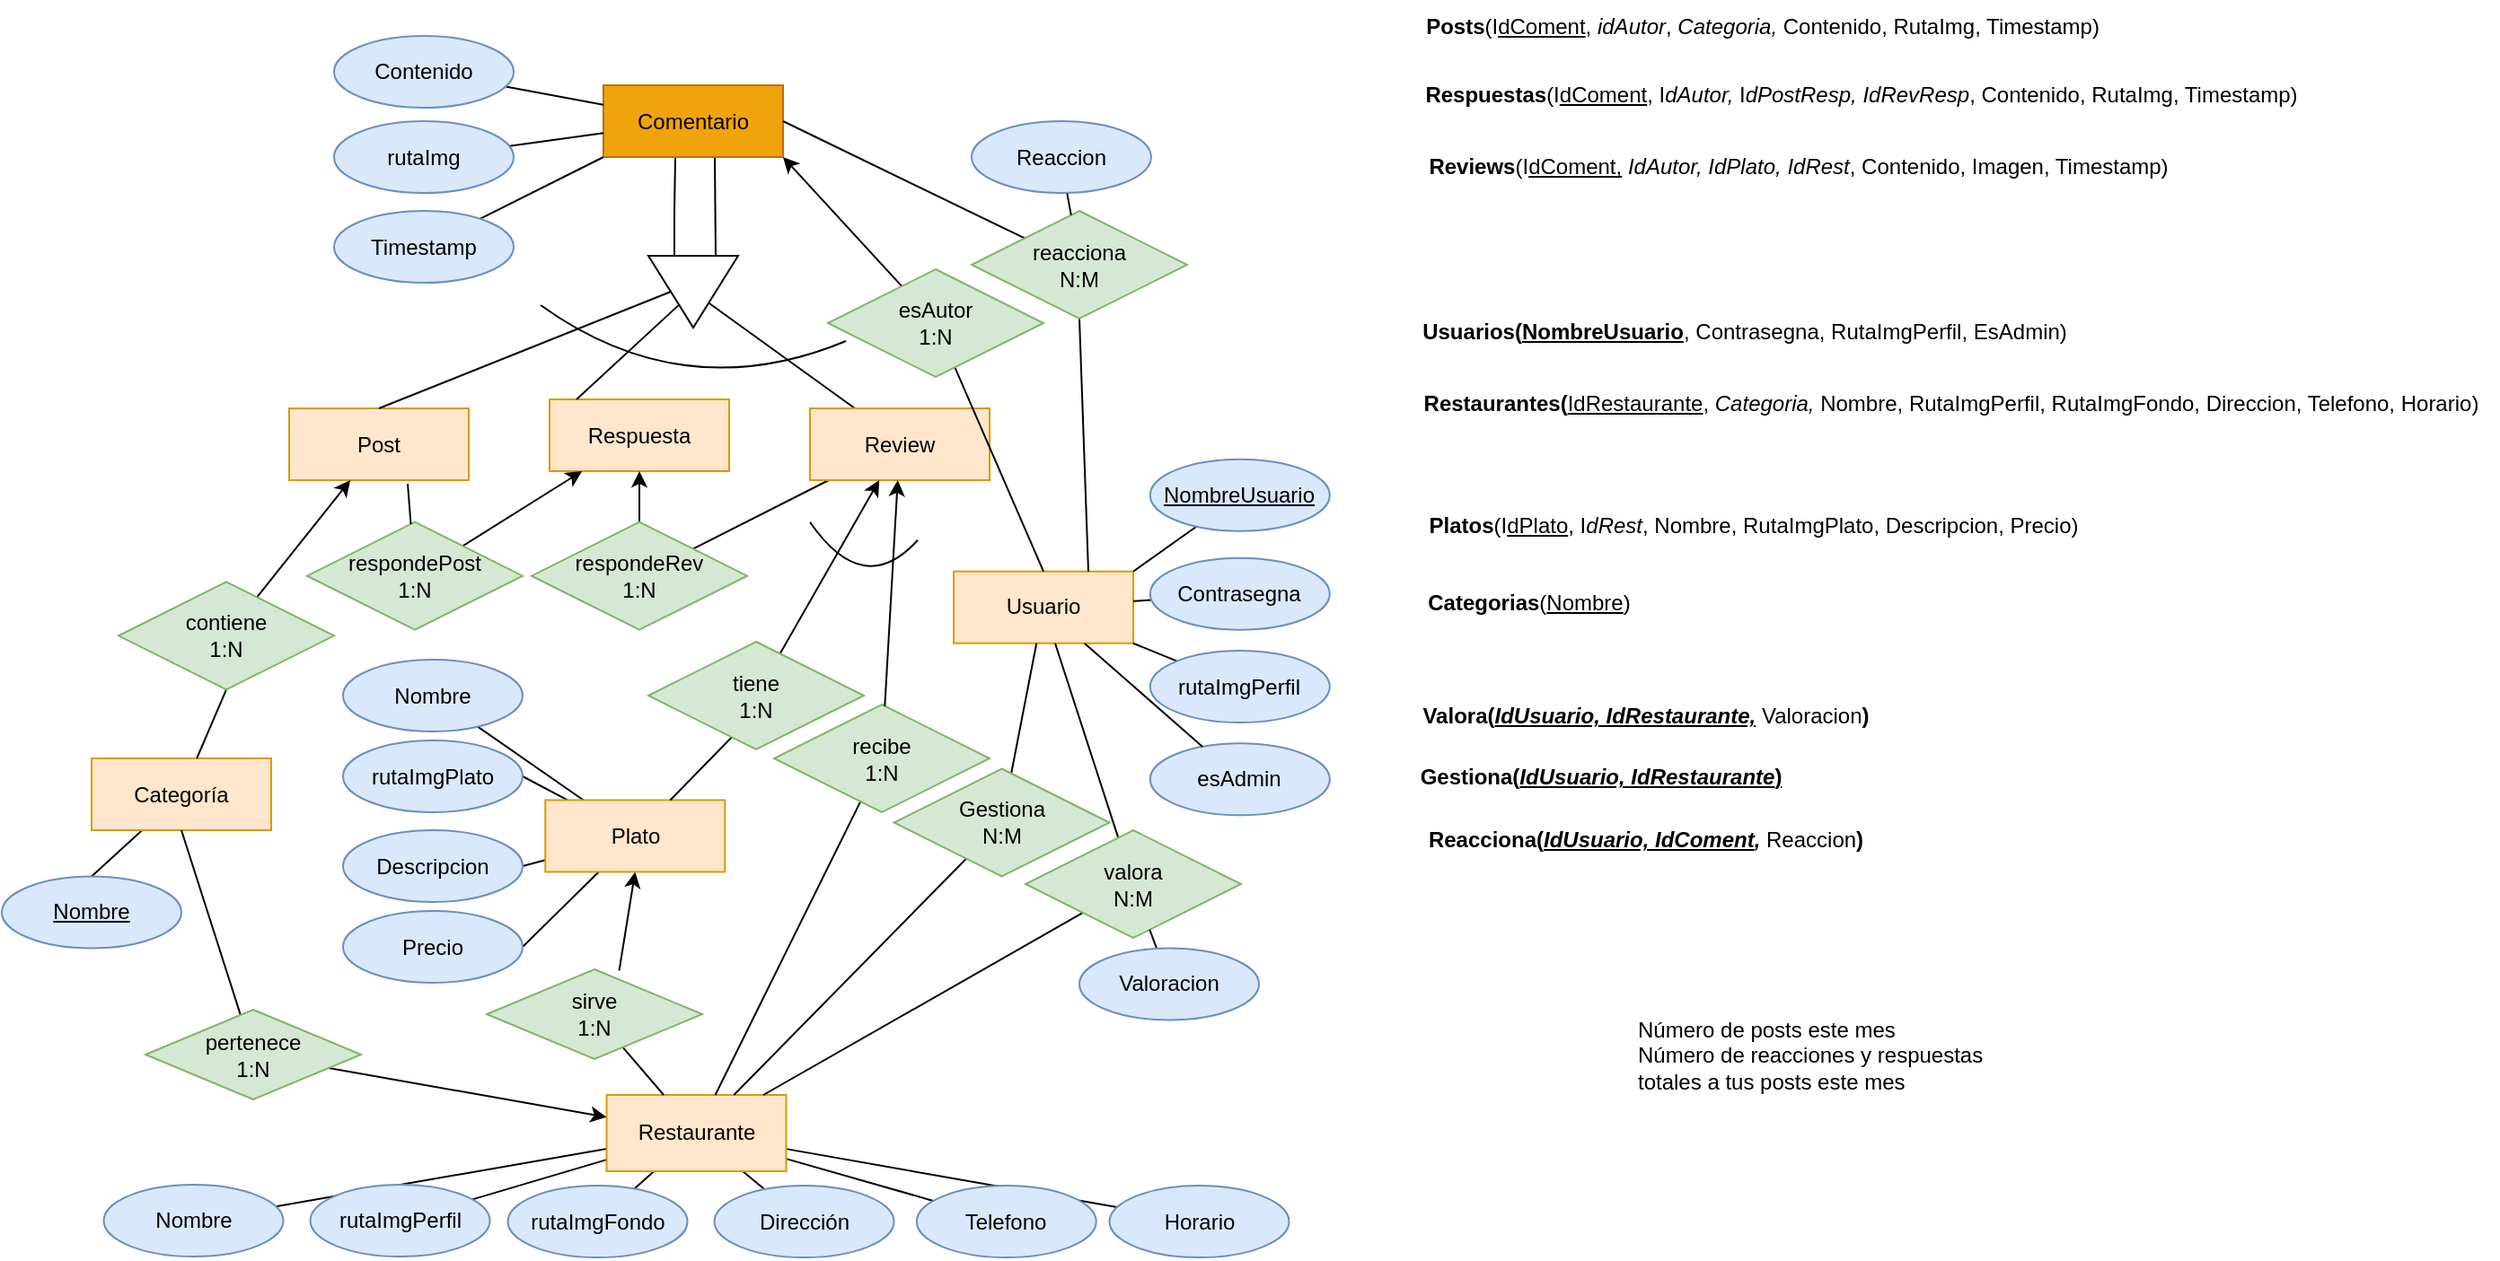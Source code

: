 <mxfile version="22.0.4" type="google">
  <diagram name="Page-1" id="TeT8NyMiKprAcT0QRjKR">
    <mxGraphModel grid="1" page="1" gridSize="10" guides="1" tooltips="1" connect="1" arrows="1" fold="1" pageScale="1" pageWidth="850" pageHeight="1100" math="0" shadow="0">
      <root>
        <mxCell id="0" />
        <mxCell id="1" parent="0" />
        <mxCell id="7Ev4RjaZSNkbenMaiyGi-1" value="Comentario" style="whiteSpace=wrap;html=1;align=center;fillColor=#f0a30a;strokeColor=#BD7000;fontColor=#000000;" vertex="1" parent="1">
          <mxGeometry x="1255" y="2287.5" width="100" height="40" as="geometry" />
        </mxCell>
        <mxCell id="7Ev4RjaZSNkbenMaiyGi-2" style="rounded=0;orthogonalLoop=1;jettySize=auto;html=1;entryX=0.25;entryY=0;entryDx=0;entryDy=0;endSize=7;endArrow=none;endFill=0;" edge="1" parent="1" source="7Ev4RjaZSNkbenMaiyGi-3" target="7Ev4RjaZSNkbenMaiyGi-5">
          <mxGeometry relative="1" as="geometry" />
        </mxCell>
        <mxCell id="7Ev4RjaZSNkbenMaiyGi-3" value="" style="triangle;whiteSpace=wrap;html=1;rotation=90;" vertex="1" parent="1">
          <mxGeometry x="1285" y="2377.5" width="40" height="50" as="geometry" />
        </mxCell>
        <mxCell id="7Ev4RjaZSNkbenMaiyGi-4" value="" style="endArrow=none;html=1;rounded=0;exitX=0;exitY=0.75;exitDx=0;exitDy=0;" edge="1" parent="1">
          <mxGeometry relative="1" as="geometry">
            <mxPoint x="1294.5" y="2382.5" as="sourcePoint" />
            <mxPoint x="1295" y="2328" as="targetPoint" />
            <Array as="points">
              <mxPoint x="1294.5" y="2357.5" />
            </Array>
          </mxGeometry>
        </mxCell>
        <mxCell id="cVGkchomo_D6caawZUir-8" style="rounded=0;orthogonalLoop=1;jettySize=auto;html=1;endArrow=none;endFill=0;" edge="1" parent="1" source="7Ev4RjaZSNkbenMaiyGi-5" target="cVGkchomo_D6caawZUir-7">
          <mxGeometry relative="1" as="geometry" />
        </mxCell>
        <mxCell id="7Ev4RjaZSNkbenMaiyGi-5" value="Review" style="whiteSpace=wrap;html=1;align=center;fillColor=#ffe6cc;strokeColor=#d79b00;" vertex="1" parent="1">
          <mxGeometry x="1370" y="2467.5" width="100" height="40" as="geometry" />
        </mxCell>
        <mxCell id="7Ev4RjaZSNkbenMaiyGi-6" value="Post" style="whiteSpace=wrap;html=1;align=center;fillColor=#ffe6cc;strokeColor=#d79b00;" vertex="1" parent="1">
          <mxGeometry x="1080" y="2467.5" width="100" height="40" as="geometry" />
        </mxCell>
        <mxCell id="7Ev4RjaZSNkbenMaiyGi-7" value="" style="endArrow=none;html=1;rounded=0;exitX=0.5;exitY=1;exitDx=0;exitDy=0;entryX=0.5;entryY=0;entryDx=0;entryDy=0;" edge="1" parent="1" source="7Ev4RjaZSNkbenMaiyGi-3" target="7Ev4RjaZSNkbenMaiyGi-6">
          <mxGeometry relative="1" as="geometry">
            <mxPoint x="1334" y="2417.5" as="sourcePoint" />
            <mxPoint x="1330" y="2437.5" as="targetPoint" />
          </mxGeometry>
        </mxCell>
        <mxCell id="7Ev4RjaZSNkbenMaiyGi-8" value="Respuesta" style="whiteSpace=wrap;html=1;align=center;fillColor=#ffe6cc;strokeColor=#d79b00;" vertex="1" parent="1">
          <mxGeometry x="1225" y="2462.5" width="100" height="40" as="geometry" />
        </mxCell>
        <mxCell id="7Ev4RjaZSNkbenMaiyGi-10" value="Usuario" style="whiteSpace=wrap;html=1;align=center;fillColor=#ffe6cc;strokeColor=#d79b00;" vertex="1" parent="1">
          <mxGeometry x="1450" y="2558.36" width="100" height="40" as="geometry" />
        </mxCell>
        <mxCell id="7Ev4RjaZSNkbenMaiyGi-12" style="edgeStyle=none;rounded=0;orthogonalLoop=1;jettySize=auto;html=1;entryX=0.5;entryY=1;entryDx=0;entryDy=0;endArrow=none;endFill=0;exitX=0.75;exitY=0;exitDx=0;exitDy=0;" edge="1" parent="1" source="7Ev4RjaZSNkbenMaiyGi-10" target="7Ev4RjaZSNkbenMaiyGi-70">
          <mxGeometry relative="1" as="geometry">
            <mxPoint x="1551.143" y="2932.5" as="sourcePoint" />
          </mxGeometry>
        </mxCell>
        <mxCell id="tLWP8Bzjzsr6gPpMKWR7-6" style="edgeStyle=none;rounded=0;orthogonalLoop=1;jettySize=auto;html=1;endArrow=none;endFill=0;" edge="1" parent="1" source="7Ev4RjaZSNkbenMaiyGi-19" target="tLWP8Bzjzsr6gPpMKWR7-3">
          <mxGeometry relative="1" as="geometry" />
        </mxCell>
        <mxCell id="tLWP8Bzjzsr6gPpMKWR7-7" style="edgeStyle=none;rounded=0;orthogonalLoop=1;jettySize=auto;html=1;endArrow=none;endFill=0;" edge="1" parent="1" source="7Ev4RjaZSNkbenMaiyGi-19" target="tLWP8Bzjzsr6gPpMKWR7-4">
          <mxGeometry relative="1" as="geometry" />
        </mxCell>
        <mxCell id="tLWP8Bzjzsr6gPpMKWR7-8" style="edgeStyle=none;rounded=0;orthogonalLoop=1;jettySize=auto;html=1;endArrow=none;endFill=0;" edge="1" parent="1" source="7Ev4RjaZSNkbenMaiyGi-19" target="7Ev4RjaZSNkbenMaiyGi-59">
          <mxGeometry relative="1" as="geometry" />
        </mxCell>
        <mxCell id="tLWP8Bzjzsr6gPpMKWR7-9" style="edgeStyle=none;rounded=0;orthogonalLoop=1;jettySize=auto;html=1;endArrow=none;endFill=0;" edge="1" parent="1" source="7Ev4RjaZSNkbenMaiyGi-19" target="7Ev4RjaZSNkbenMaiyGi-60">
          <mxGeometry relative="1" as="geometry" />
        </mxCell>
        <mxCell id="tLWP8Bzjzsr6gPpMKWR7-10" style="edgeStyle=none;rounded=0;orthogonalLoop=1;jettySize=auto;html=1;endArrow=none;endFill=0;" edge="1" parent="1" source="7Ev4RjaZSNkbenMaiyGi-19" target="7Ev4RjaZSNkbenMaiyGi-61">
          <mxGeometry relative="1" as="geometry" />
        </mxCell>
        <mxCell id="tLWP8Bzjzsr6gPpMKWR7-11" style="edgeStyle=none;rounded=0;orthogonalLoop=1;jettySize=auto;html=1;endArrow=none;endFill=0;" edge="1" parent="1" source="7Ev4RjaZSNkbenMaiyGi-19" target="7Ev4RjaZSNkbenMaiyGi-62">
          <mxGeometry relative="1" as="geometry" />
        </mxCell>
        <mxCell id="7Ev4RjaZSNkbenMaiyGi-19" value="Restaurante" style="whiteSpace=wrap;html=1;align=center;fillColor=#ffe6cc;strokeColor=#d79b00;" vertex="1" parent="1">
          <mxGeometry x="1256.77" y="2850" width="100" height="42.5" as="geometry" />
        </mxCell>
        <mxCell id="7Ev4RjaZSNkbenMaiyGi-23" style="rounded=1;orthogonalLoop=1;jettySize=auto;html=1;strokeColor=default;endArrow=none;endFill=0;" edge="1" parent="1" source="7Ev4RjaZSNkbenMaiyGi-25" target="7Ev4RjaZSNkbenMaiyGi-10">
          <mxGeometry relative="1" as="geometry">
            <mxPoint x="1725" y="2821.65" as="targetPoint" />
          </mxGeometry>
        </mxCell>
        <mxCell id="7Ev4RjaZSNkbenMaiyGi-24" style="edgeStyle=none;rounded=0;orthogonalLoop=1;jettySize=auto;html=1;endArrow=none;endFill=0;" edge="1" parent="1" source="7Ev4RjaZSNkbenMaiyGi-25" target="7Ev4RjaZSNkbenMaiyGi-19">
          <mxGeometry relative="1" as="geometry" />
        </mxCell>
        <mxCell id="7Ev4RjaZSNkbenMaiyGi-25" value="valora&lt;br&gt;N:M" style="shape=rhombus;perimeter=rhombusPerimeter;whiteSpace=wrap;html=1;align=center;fillColor=#d5e8d4;strokeColor=#82b366;" vertex="1" parent="1">
          <mxGeometry x="1490" y="2702.5" width="120" height="60" as="geometry" />
        </mxCell>
        <mxCell id="7Ev4RjaZSNkbenMaiyGi-28" style="rounded=0;orthogonalLoop=1;jettySize=auto;html=1;exitX=0.5;exitY=0;exitDx=0;exitDy=0;entryX=0.5;entryY=0;entryDx=0;entryDy=0;" edge="1" parent="1" source="7Ev4RjaZSNkbenMaiyGi-30" target="7Ev4RjaZSNkbenMaiyGi-30">
          <mxGeometry relative="1" as="geometry" />
        </mxCell>
        <mxCell id="7Ev4RjaZSNkbenMaiyGi-29" style="edgeStyle=none;rounded=0;orthogonalLoop=1;jettySize=auto;html=1;entryX=1;entryY=1;entryDx=0;entryDy=0;" edge="1" parent="1" source="7Ev4RjaZSNkbenMaiyGi-30" target="7Ev4RjaZSNkbenMaiyGi-1">
          <mxGeometry relative="1" as="geometry" />
        </mxCell>
        <mxCell id="7Ev4RjaZSNkbenMaiyGi-96" style="edgeStyle=none;rounded=0;orthogonalLoop=1;jettySize=auto;html=1;entryX=0.5;entryY=0;entryDx=0;entryDy=0;endArrow=none;endFill=0;" edge="1" parent="1" source="7Ev4RjaZSNkbenMaiyGi-30" target="7Ev4RjaZSNkbenMaiyGi-10">
          <mxGeometry relative="1" as="geometry" />
        </mxCell>
        <mxCell id="7Ev4RjaZSNkbenMaiyGi-30" value="esAutor&lt;br&gt;1:N" style="shape=rhombus;perimeter=rhombusPerimeter;whiteSpace=wrap;html=1;align=center;fillColor=#d5e8d4;strokeColor=#82b366;" vertex="1" parent="1">
          <mxGeometry x="1380" y="2390" width="120" height="60" as="geometry" />
        </mxCell>
        <mxCell id="7Ev4RjaZSNkbenMaiyGi-31" style="rounded=1;orthogonalLoop=1;jettySize=auto;html=1;entryX=0.5;entryY=0;entryDx=0;entryDy=0;strokeColor=default;endArrow=none;endFill=0;" edge="1" parent="1" source="7Ev4RjaZSNkbenMaiyGi-3">
          <mxGeometry relative="1" as="geometry">
            <mxPoint x="1240" y="2462.5" as="targetPoint" />
          </mxGeometry>
        </mxCell>
        <mxCell id="7Ev4RjaZSNkbenMaiyGi-36" style="edgeStyle=none;rounded=0;orthogonalLoop=1;jettySize=auto;html=1;entryX=0.5;entryY=0;entryDx=0;entryDy=0;endArrow=none;endFill=0;" edge="1" parent="1" source="7Ev4RjaZSNkbenMaiyGi-37" target="7Ev4RjaZSNkbenMaiyGi-52">
          <mxGeometry relative="1" as="geometry" />
        </mxCell>
        <mxCell id="7Ev4RjaZSNkbenMaiyGi-37" value="Categoría" style="whiteSpace=wrap;html=1;align=center;fillColor=#ffe6cc;strokeColor=#d79b00;" vertex="1" parent="1">
          <mxGeometry x="970" y="2662.5" width="100" height="40" as="geometry" />
        </mxCell>
        <mxCell id="7Ev4RjaZSNkbenMaiyGi-38" style="rounded=1;orthogonalLoop=1;jettySize=auto;html=1;entryX=0.5;entryY=1;entryDx=0;entryDy=0;strokeColor=default;endArrow=none;endFill=0;" edge="1" parent="1" source="7Ev4RjaZSNkbenMaiyGi-40" target="7Ev4RjaZSNkbenMaiyGi-37">
          <mxGeometry relative="1" as="geometry" />
        </mxCell>
        <mxCell id="7Ev4RjaZSNkbenMaiyGi-39" style="edgeStyle=none;rounded=0;orthogonalLoop=1;jettySize=auto;html=1;" edge="1" parent="1" source="7Ev4RjaZSNkbenMaiyGi-40" target="7Ev4RjaZSNkbenMaiyGi-19">
          <mxGeometry relative="1" as="geometry">
            <mxPoint x="993.222" y="2833.145" as="sourcePoint" />
          </mxGeometry>
        </mxCell>
        <mxCell id="7Ev4RjaZSNkbenMaiyGi-40" value="pertenece&lt;br style=&quot;border-color: var(--border-color);&quot;&gt;1:N" style="shape=rhombus;perimeter=rhombusPerimeter;whiteSpace=wrap;html=1;align=center;fillColor=#d5e8d4;strokeColor=#82b366;" vertex="1" parent="1">
          <mxGeometry x="1000" y="2802.5" width="120" height="50" as="geometry" />
        </mxCell>
        <mxCell id="7Ev4RjaZSNkbenMaiyGi-41" style="rounded=1;orthogonalLoop=1;jettySize=auto;html=1;strokeColor=default;endArrow=none;endFill=0;" edge="1" parent="1" source="7Ev4RjaZSNkbenMaiyGi-42" target="7Ev4RjaZSNkbenMaiyGi-19">
          <mxGeometry relative="1" as="geometry" />
        </mxCell>
        <mxCell id="7Ev4RjaZSNkbenMaiyGi-42" value="recibe&lt;br&gt;1:N" style="shape=rhombus;perimeter=rhombusPerimeter;whiteSpace=wrap;html=1;align=center;fillColor=#d5e8d4;strokeColor=#82b366;" vertex="1" parent="1">
          <mxGeometry x="1350" y="2632.5" width="120" height="60" as="geometry" />
        </mxCell>
        <mxCell id="7Ev4RjaZSNkbenMaiyGi-43" style="rounded=1;orthogonalLoop=1;jettySize=auto;html=1;strokeColor=default;endArrow=none;endFill=0;" edge="1" parent="1" source="7Ev4RjaZSNkbenMaiyGi-45" target="7Ev4RjaZSNkbenMaiyGi-19">
          <mxGeometry relative="1" as="geometry">
            <mxPoint x="1470" y="2820" as="sourcePoint" />
          </mxGeometry>
        </mxCell>
        <mxCell id="7Ev4RjaZSNkbenMaiyGi-44" style="edgeStyle=none;rounded=0;orthogonalLoop=1;jettySize=auto;html=1;entryX=0.5;entryY=1;entryDx=0;entryDy=0;" edge="1" parent="1" target="7Ev4RjaZSNkbenMaiyGi-50">
          <mxGeometry relative="1" as="geometry">
            <mxPoint x="1263.774" y="2780.712" as="sourcePoint" />
          </mxGeometry>
        </mxCell>
        <mxCell id="7Ev4RjaZSNkbenMaiyGi-45" value="sirve&lt;br&gt;1:N" style="shape=rhombus;perimeter=rhombusPerimeter;whiteSpace=wrap;html=1;align=center;fillColor=#d5e8d4;strokeColor=#82b366;" vertex="1" parent="1">
          <mxGeometry x="1190" y="2780" width="120" height="50" as="geometry" />
        </mxCell>
        <mxCell id="7Ev4RjaZSNkbenMaiyGi-46" style="edgeStyle=none;rounded=0;orthogonalLoop=1;jettySize=auto;html=1;entryX=1;entryY=0.5;entryDx=0;entryDy=0;endArrow=none;endFill=0;" edge="1" parent="1" source="7Ev4RjaZSNkbenMaiyGi-50" target="7Ev4RjaZSNkbenMaiyGi-65">
          <mxGeometry relative="1" as="geometry" />
        </mxCell>
        <mxCell id="7Ev4RjaZSNkbenMaiyGi-47" style="edgeStyle=none;rounded=0;orthogonalLoop=1;jettySize=auto;html=1;endArrow=none;endFill=0;" edge="1" parent="1" source="7Ev4RjaZSNkbenMaiyGi-50" target="7Ev4RjaZSNkbenMaiyGi-66">
          <mxGeometry relative="1" as="geometry">
            <mxPoint x="1210.0" y="2627.5" as="targetPoint" />
          </mxGeometry>
        </mxCell>
        <mxCell id="7Ev4RjaZSNkbenMaiyGi-48" style="edgeStyle=none;rounded=0;orthogonalLoop=1;jettySize=auto;html=1;entryX=1;entryY=0.5;entryDx=0;entryDy=0;endArrow=none;endFill=0;" edge="1" parent="1" source="7Ev4RjaZSNkbenMaiyGi-50" target="7Ev4RjaZSNkbenMaiyGi-67">
          <mxGeometry relative="1" as="geometry" />
        </mxCell>
        <mxCell id="7Ev4RjaZSNkbenMaiyGi-49" style="edgeStyle=none;rounded=0;orthogonalLoop=1;jettySize=auto;html=1;entryX=1;entryY=0.5;entryDx=0;entryDy=0;endArrow=none;endFill=0;" edge="1" parent="1" source="7Ev4RjaZSNkbenMaiyGi-50" target="7Ev4RjaZSNkbenMaiyGi-68">
          <mxGeometry relative="1" as="geometry" />
        </mxCell>
        <mxCell id="7Ev4RjaZSNkbenMaiyGi-50" value="Plato" style="whiteSpace=wrap;html=1;align=center;fillColor=#ffe6cc;strokeColor=#d79b00;" vertex="1" parent="1">
          <mxGeometry x="1222.63" y="2685.73" width="100" height="40" as="geometry" />
        </mxCell>
        <mxCell id="7Ev4RjaZSNkbenMaiyGi-51" style="edgeStyle=none;rounded=0;orthogonalLoop=1;jettySize=auto;html=1;" edge="1" parent="1" source="7Ev4RjaZSNkbenMaiyGi-90" target="7Ev4RjaZSNkbenMaiyGi-5">
          <mxGeometry relative="1" as="geometry" />
        </mxCell>
        <mxCell id="7Ev4RjaZSNkbenMaiyGi-52" value="&lt;u&gt;Nombre&lt;/u&gt;" style="ellipse;whiteSpace=wrap;html=1;align=center;fillColor=#dae8fc;strokeColor=#6c8ebf;" vertex="1" parent="1">
          <mxGeometry x="920" y="2728.25" width="100" height="40" as="geometry" />
        </mxCell>
        <mxCell id="7Ev4RjaZSNkbenMaiyGi-53" style="edgeStyle=none;rounded=0;orthogonalLoop=1;jettySize=auto;html=1;entryX=1;entryY=0;entryDx=0;entryDy=0;endArrow=none;endFill=0;" edge="1" parent="1" source="7Ev4RjaZSNkbenMaiyGi-54" target="7Ev4RjaZSNkbenMaiyGi-10">
          <mxGeometry relative="1" as="geometry" />
        </mxCell>
        <mxCell id="7Ev4RjaZSNkbenMaiyGi-54" value="&lt;span&gt;&lt;u&gt;NombreUsuario&lt;/u&gt;&lt;/span&gt;" style="ellipse;whiteSpace=wrap;html=1;align=center;fillColor=#dae8fc;strokeColor=#6c8ebf;fontStyle=0" vertex="1" parent="1">
          <mxGeometry x="1559.4" y="2495.86" width="100" height="40" as="geometry" />
        </mxCell>
        <mxCell id="7Ev4RjaZSNkbenMaiyGi-55" value="" style="edgeStyle=none;rounded=0;orthogonalLoop=1;jettySize=auto;html=1;endArrow=none;endFill=0;" edge="1" parent="1" source="7Ev4RjaZSNkbenMaiyGi-56" target="7Ev4RjaZSNkbenMaiyGi-10">
          <mxGeometry relative="1" as="geometry" />
        </mxCell>
        <mxCell id="7Ev4RjaZSNkbenMaiyGi-56" value="&lt;span&gt;Contrasegna&lt;/span&gt;" style="ellipse;whiteSpace=wrap;html=1;align=center;fillColor=#dae8fc;strokeColor=#6c8ebf;fontStyle=0" vertex="1" parent="1">
          <mxGeometry x="1559.4" y="2550.86" width="100" height="40" as="geometry" />
        </mxCell>
        <mxCell id="7Ev4RjaZSNkbenMaiyGi-57" style="edgeStyle=none;rounded=0;orthogonalLoop=1;jettySize=auto;html=1;entryX=1;entryY=1;entryDx=0;entryDy=0;endArrow=none;endFill=0;" edge="1" parent="1" source="7Ev4RjaZSNkbenMaiyGi-58" target="7Ev4RjaZSNkbenMaiyGi-10">
          <mxGeometry relative="1" as="geometry" />
        </mxCell>
        <mxCell id="7Ev4RjaZSNkbenMaiyGi-58" value="rutaImgPerfil" style="ellipse;whiteSpace=wrap;html=1;align=center;fillColor=#dae8fc;strokeColor=#6c8ebf;" vertex="1" parent="1">
          <mxGeometry x="1559.4" y="2602.56" width="100" height="40" as="geometry" />
        </mxCell>
        <mxCell id="7Ev4RjaZSNkbenMaiyGi-59" value="rutaImgFondo" style="ellipse;whiteSpace=wrap;html=1;align=center;fillColor=#dae8fc;strokeColor=#6c8ebf;" vertex="1" parent="1">
          <mxGeometry x="1201.77" y="2900.55" width="100" height="40" as="geometry" />
        </mxCell>
        <mxCell id="7Ev4RjaZSNkbenMaiyGi-60" value="&lt;span&gt;Dirección&lt;/span&gt;" style="ellipse;whiteSpace=wrap;html=1;align=center;fillColor=#dae8fc;strokeColor=#6c8ebf;fontStyle=0" vertex="1" parent="1">
          <mxGeometry x="1316.77" y="2900.55" width="100" height="40" as="geometry" />
        </mxCell>
        <mxCell id="7Ev4RjaZSNkbenMaiyGi-61" value="Telefono" style="ellipse;whiteSpace=wrap;html=1;align=center;fillColor=#dae8fc;strokeColor=#6c8ebf;" vertex="1" parent="1">
          <mxGeometry x="1429.4" y="2900.55" width="100" height="40" as="geometry" />
        </mxCell>
        <mxCell id="7Ev4RjaZSNkbenMaiyGi-62" value="Horario" style="ellipse;whiteSpace=wrap;html=1;align=center;fillColor=#dae8fc;strokeColor=#6c8ebf;" vertex="1" parent="1">
          <mxGeometry x="1536.77" y="2900.55" width="100" height="40" as="geometry" />
        </mxCell>
        <mxCell id="7Ev4RjaZSNkbenMaiyGi-63" style="edgeStyle=none;rounded=0;orthogonalLoop=1;jettySize=auto;html=1;endArrow=none;endFill=0;" edge="1" parent="1" source="7Ev4RjaZSNkbenMaiyGi-64" target="7Ev4RjaZSNkbenMaiyGi-25">
          <mxGeometry relative="1" as="geometry" />
        </mxCell>
        <mxCell id="7Ev4RjaZSNkbenMaiyGi-64" value="Valoracion" style="ellipse;whiteSpace=wrap;html=1;align=center;fillColor=#dae8fc;strokeColor=#6c8ebf;" vertex="1" parent="1">
          <mxGeometry x="1520" y="2768.25" width="100" height="40" as="geometry" />
        </mxCell>
        <mxCell id="7Ev4RjaZSNkbenMaiyGi-65" value="rutaImgPlato" style="ellipse;whiteSpace=wrap;html=1;align=center;fillColor=#dae8fc;strokeColor=#6c8ebf;" vertex="1" parent="1">
          <mxGeometry x="1110" y="2652.5" width="100" height="40" as="geometry" />
        </mxCell>
        <mxCell id="7Ev4RjaZSNkbenMaiyGi-66" value="&lt;span&gt;Nombre&lt;/span&gt;" style="ellipse;whiteSpace=wrap;html=1;align=center;fillColor=#dae8fc;strokeColor=#6c8ebf;fontStyle=0" vertex="1" parent="1">
          <mxGeometry x="1110" y="2607.5" width="100" height="40" as="geometry" />
        </mxCell>
        <mxCell id="7Ev4RjaZSNkbenMaiyGi-67" value="Descripcion" style="ellipse;whiteSpace=wrap;html=1;align=center;fillColor=#dae8fc;strokeColor=#6c8ebf;" vertex="1" parent="1">
          <mxGeometry x="1110" y="2702.5" width="100" height="40" as="geometry" />
        </mxCell>
        <mxCell id="7Ev4RjaZSNkbenMaiyGi-68" value="Precio" style="ellipse;whiteSpace=wrap;html=1;align=center;fillColor=#dae8fc;strokeColor=#6c8ebf;" vertex="1" parent="1">
          <mxGeometry x="1110" y="2747.5" width="100" height="40" as="geometry" />
        </mxCell>
        <mxCell id="7Ev4RjaZSNkbenMaiyGi-69" style="edgeStyle=none;rounded=0;orthogonalLoop=1;jettySize=auto;html=1;entryX=1;entryY=0.5;entryDx=0;entryDy=0;endArrow=none;endFill=0;" edge="1" parent="1" source="7Ev4RjaZSNkbenMaiyGi-70" target="7Ev4RjaZSNkbenMaiyGi-1">
          <mxGeometry relative="1" as="geometry">
            <mxPoint x="1511.774" y="2431.613" as="sourcePoint" />
          </mxGeometry>
        </mxCell>
        <mxCell id="7Ev4RjaZSNkbenMaiyGi-70" value="reacciona&lt;br&gt;N:M" style="shape=rhombus;perimeter=rhombusPerimeter;whiteSpace=wrap;html=1;align=center;fillColor=#d5e8d4;strokeColor=#82b366;" vertex="1" parent="1">
          <mxGeometry x="1460" y="2357.5" width="120" height="60" as="geometry" />
        </mxCell>
        <mxCell id="7Ev4RjaZSNkbenMaiyGi-71" style="edgeStyle=none;rounded=0;orthogonalLoop=1;jettySize=auto;html=1;endArrow=none;endFill=0;" edge="1" parent="1" source="7Ev4RjaZSNkbenMaiyGi-72" target="7Ev4RjaZSNkbenMaiyGi-70">
          <mxGeometry relative="1" as="geometry">
            <mxPoint x="1535" y="2420" as="targetPoint" />
          </mxGeometry>
        </mxCell>
        <mxCell id="7Ev4RjaZSNkbenMaiyGi-72" value="Reaccion" style="ellipse;whiteSpace=wrap;html=1;align=center;fillColor=#dae8fc;strokeColor=#6c8ebf;" vertex="1" parent="1">
          <mxGeometry x="1460" y="2307.5" width="100" height="40" as="geometry" />
        </mxCell>
        <mxCell id="7Ev4RjaZSNkbenMaiyGi-73" style="edgeStyle=none;rounded=0;orthogonalLoop=1;jettySize=auto;html=1;endArrow=none;endFill=0;" edge="1" parent="1" source="7Ev4RjaZSNkbenMaiyGi-74" target="7Ev4RjaZSNkbenMaiyGi-1">
          <mxGeometry relative="1" as="geometry" />
        </mxCell>
        <mxCell id="7Ev4RjaZSNkbenMaiyGi-74" value="rutaImg" style="ellipse;whiteSpace=wrap;html=1;align=center;fillColor=#dae8fc;strokeColor=#6c8ebf;" vertex="1" parent="1">
          <mxGeometry x="1105" y="2307.5" width="100" height="40" as="geometry" />
        </mxCell>
        <mxCell id="7Ev4RjaZSNkbenMaiyGi-75" style="edgeStyle=none;rounded=0;orthogonalLoop=1;jettySize=auto;html=1;endArrow=none;endFill=0;" edge="1" parent="1" source="7Ev4RjaZSNkbenMaiyGi-76" target="7Ev4RjaZSNkbenMaiyGi-1">
          <mxGeometry relative="1" as="geometry" />
        </mxCell>
        <mxCell id="7Ev4RjaZSNkbenMaiyGi-76" value="Contenido" style="ellipse;whiteSpace=wrap;html=1;align=center;fillColor=#dae8fc;strokeColor=#6c8ebf;" vertex="1" parent="1">
          <mxGeometry x="1105" y="2260" width="100" height="40" as="geometry" />
        </mxCell>
        <mxCell id="7Ev4RjaZSNkbenMaiyGi-77" style="edgeStyle=none;rounded=0;orthogonalLoop=1;jettySize=auto;html=1;endArrow=classic;endFill=1;" edge="1" parent="1" source="7Ev4RjaZSNkbenMaiyGi-78" target="7Ev4RjaZSNkbenMaiyGi-8">
          <mxGeometry relative="1" as="geometry" />
        </mxCell>
        <mxCell id="7Ev4RjaZSNkbenMaiyGi-78" value="respondePost&lt;br&gt;1:N" style="shape=rhombus;perimeter=rhombusPerimeter;whiteSpace=wrap;html=1;align=center;fillColor=#d5e8d4;strokeColor=#82b366;" vertex="1" parent="1">
          <mxGeometry x="1090" y="2530.86" width="120" height="60" as="geometry" />
        </mxCell>
        <mxCell id="7Ev4RjaZSNkbenMaiyGi-79" style="edgeStyle=none;rounded=0;orthogonalLoop=1;jettySize=auto;html=1;entryX=0.66;entryY=1.05;entryDx=0;entryDy=0;entryPerimeter=0;endArrow=none;endFill=0;" edge="1" parent="1" source="7Ev4RjaZSNkbenMaiyGi-78" target="7Ev4RjaZSNkbenMaiyGi-6">
          <mxGeometry relative="1" as="geometry" />
        </mxCell>
        <mxCell id="7Ev4RjaZSNkbenMaiyGi-80" style="edgeStyle=none;rounded=0;orthogonalLoop=1;jettySize=auto;html=1;endArrow=none;endFill=0;exitX=0.5;exitY=1;exitDx=0;exitDy=0;" edge="1" parent="1" source="7Ev4RjaZSNkbenMaiyGi-82" target="7Ev4RjaZSNkbenMaiyGi-37">
          <mxGeometry relative="1" as="geometry">
            <mxPoint x="1164.997" y="2572.504" as="sourcePoint" />
          </mxGeometry>
        </mxCell>
        <mxCell id="7Ev4RjaZSNkbenMaiyGi-81" style="edgeStyle=none;rounded=0;orthogonalLoop=1;jettySize=auto;html=1;" edge="1" parent="1" source="7Ev4RjaZSNkbenMaiyGi-82" target="7Ev4RjaZSNkbenMaiyGi-6">
          <mxGeometry relative="1" as="geometry" />
        </mxCell>
        <mxCell id="7Ev4RjaZSNkbenMaiyGi-82" value="contiene&lt;br&gt;1:N" style="shape=rhombus;perimeter=rhombusPerimeter;whiteSpace=wrap;html=1;align=center;fillColor=#d5e8d4;strokeColor=#82b366;" vertex="1" parent="1">
          <mxGeometry x="985" y="2564.14" width="120" height="60" as="geometry" />
        </mxCell>
        <mxCell id="7Ev4RjaZSNkbenMaiyGi-83" style="edgeStyle=none;rounded=0;orthogonalLoop=1;jettySize=auto;html=1;" edge="1" parent="1" source="7Ev4RjaZSNkbenMaiyGi-42" target="7Ev4RjaZSNkbenMaiyGi-5">
          <mxGeometry relative="1" as="geometry" />
        </mxCell>
        <mxCell id="7Ev4RjaZSNkbenMaiyGi-84" value="" style="endArrow=none;html=1;rounded=0;exitX=0;exitY=0.25;exitDx=0;exitDy=0;entryX=0.62;entryY=1.013;entryDx=0;entryDy=0;entryPerimeter=0;" edge="1" parent="1" source="7Ev4RjaZSNkbenMaiyGi-3" target="7Ev4RjaZSNkbenMaiyGi-1">
          <mxGeometry relative="1" as="geometry">
            <mxPoint x="1308" y="2377.5" as="sourcePoint" />
            <mxPoint x="1305" y="2327.5" as="targetPoint" />
            <Array as="points" />
          </mxGeometry>
        </mxCell>
        <mxCell id="7Ev4RjaZSNkbenMaiyGi-86" value="" style="endArrow=none;html=1;curved=1;" edge="1" parent="1">
          <mxGeometry width="50" height="50" relative="1" as="geometry">
            <mxPoint x="1220" y="2410" as="sourcePoint" />
            <mxPoint x="1390" y="2430" as="targetPoint" />
            <Array as="points">
              <mxPoint x="1300" y="2467.5" />
            </Array>
          </mxGeometry>
        </mxCell>
        <mxCell id="7Ev4RjaZSNkbenMaiyGi-87" style="rounded=0;orthogonalLoop=1;jettySize=auto;html=1;entryX=0;entryY=1;entryDx=0;entryDy=0;endArrow=none;endFill=0;" edge="1" parent="1" source="7Ev4RjaZSNkbenMaiyGi-88" target="7Ev4RjaZSNkbenMaiyGi-1">
          <mxGeometry relative="1" as="geometry" />
        </mxCell>
        <mxCell id="7Ev4RjaZSNkbenMaiyGi-88" value="Timestamp" style="ellipse;whiteSpace=wrap;html=1;align=center;fillColor=#dae8fc;strokeColor=#6c8ebf;" vertex="1" parent="1">
          <mxGeometry x="1105" y="2357.5" width="100" height="40" as="geometry" />
        </mxCell>
        <mxCell id="7Ev4RjaZSNkbenMaiyGi-89" value="" style="rounded=1;orthogonalLoop=1;jettySize=auto;html=1;strokeColor=default;endArrow=none;endFill=0;" edge="1" parent="1" source="7Ev4RjaZSNkbenMaiyGi-50">
          <mxGeometry relative="1" as="geometry">
            <mxPoint x="1330.292" y="2646.786" as="targetPoint" />
            <mxPoint x="1293.63" y="2686.14" as="sourcePoint" />
          </mxGeometry>
        </mxCell>
        <mxCell id="7Ev4RjaZSNkbenMaiyGi-90" value="tiene&lt;br&gt;1:N" style="shape=rhombus;perimeter=rhombusPerimeter;whiteSpace=wrap;html=1;align=center;fillColor=#d5e8d4;strokeColor=#82b366;" vertex="1" parent="1">
          <mxGeometry x="1280" y="2597.5" width="120" height="60" as="geometry" />
        </mxCell>
        <mxCell id="7Ev4RjaZSNkbenMaiyGi-91" value="" style="endArrow=none;html=1;curved=1;" edge="1" parent="1">
          <mxGeometry width="50" height="50" relative="1" as="geometry">
            <mxPoint x="1370" y="2530.86" as="sourcePoint" />
            <mxPoint x="1430" y="2540.86" as="targetPoint" />
            <Array as="points">
              <mxPoint x="1400" y="2574.15" />
            </Array>
          </mxGeometry>
        </mxCell>
        <mxCell id="7Ev4RjaZSNkbenMaiyGi-93" style="rounded=0;orthogonalLoop=1;jettySize=auto;html=1;endArrow=none;endFill=0;" edge="1" parent="1" source="7Ev4RjaZSNkbenMaiyGi-92" target="7Ev4RjaZSNkbenMaiyGi-19">
          <mxGeometry relative="1" as="geometry" />
        </mxCell>
        <mxCell id="7Ev4RjaZSNkbenMaiyGi-95" style="edgeStyle=none;rounded=0;orthogonalLoop=1;jettySize=auto;html=1;endArrow=none;endFill=0;" edge="1" parent="1" source="7Ev4RjaZSNkbenMaiyGi-92" target="7Ev4RjaZSNkbenMaiyGi-10">
          <mxGeometry relative="1" as="geometry" />
        </mxCell>
        <mxCell id="7Ev4RjaZSNkbenMaiyGi-92" value="Gestiona&lt;br&gt;N:M" style="shape=rhombus;perimeter=rhombusPerimeter;whiteSpace=wrap;html=1;align=center;fillColor=#d5e8d4;strokeColor=#82b366;" vertex="1" parent="1">
          <mxGeometry x="1416.77" y="2668.25" width="120" height="60" as="geometry" />
        </mxCell>
        <mxCell id="tLWP8Bzjzsr6gPpMKWR7-3" value="Nombre" style="ellipse;whiteSpace=wrap;html=1;align=center;fillColor=#dae8fc;strokeColor=#6c8ebf;" vertex="1" parent="1">
          <mxGeometry x="976.77" y="2900.05" width="100" height="40" as="geometry" />
        </mxCell>
        <mxCell id="tLWP8Bzjzsr6gPpMKWR7-4" value="rutaImgPerfil" style="ellipse;whiteSpace=wrap;html=1;align=center;fillColor=#dae8fc;strokeColor=#6c8ebf;" vertex="1" parent="1">
          <mxGeometry x="1091.77" y="2900.05" width="100" height="40" as="geometry" />
        </mxCell>
        <mxCell id="tLWP8Bzjzsr6gPpMKWR7-12" value="esAdmin" style="ellipse;whiteSpace=wrap;html=1;align=center;fillColor=#dae8fc;strokeColor=#6c8ebf;" vertex="1" parent="1">
          <mxGeometry x="1559.4" y="2654.15" width="100" height="40" as="geometry" />
        </mxCell>
        <mxCell id="tLWP8Bzjzsr6gPpMKWR7-13" style="edgeStyle=none;rounded=0;orthogonalLoop=1;jettySize=auto;html=1;endArrow=none;endFill=0;" edge="1" parent="1" source="tLWP8Bzjzsr6gPpMKWR7-12" target="7Ev4RjaZSNkbenMaiyGi-10">
          <mxGeometry relative="1" as="geometry">
            <mxPoint x="1585" y="2689.15" as="targetPoint" />
          </mxGeometry>
        </mxCell>
        <mxCell id="tLWP8Bzjzsr6gPpMKWR7-14" value="&lt;b&gt;Respuestas&lt;/b&gt;(I&lt;u&gt;dComent&lt;/u&gt;, I&lt;i&gt;dAutor,&lt;/i&gt;&amp;nbsp;I&lt;i style=&quot;&quot;&gt;dPostResp, IdRevResp&lt;/i&gt;, Contenido, RutaImg, Timestamp)" style="text;html=1;align=center;verticalAlign=middle;resizable=0;points=[];autosize=1;strokeColor=none;fillColor=none;" vertex="1" parent="1">
          <mxGeometry x="1700" y="2277.5" width="510" height="30" as="geometry" />
        </mxCell>
        <mxCell id="tLWP8Bzjzsr6gPpMKWR7-15" value="&lt;b&gt;Posts&lt;/b&gt;(I&lt;u&gt;dComent&lt;/u&gt;, &lt;i&gt;idAutor&lt;/i&gt;,&amp;nbsp;&lt;i&gt;Categoria&lt;/i&gt;&lt;i&gt;,&amp;nbsp;&lt;/i&gt;Contenido, RutaImg, Timestamp)" style="text;html=1;align=center;verticalAlign=middle;resizable=0;points=[];autosize=1;strokeColor=none;fillColor=none;" vertex="1" parent="1">
          <mxGeometry x="1700" y="2240" width="400" height="30" as="geometry" />
        </mxCell>
        <mxCell id="tLWP8Bzjzsr6gPpMKWR7-16" value="&lt;b&gt;Reviews&lt;/b&gt;(I&lt;u&gt;dComent,&lt;/u&gt;&amp;nbsp;&lt;i&gt;IdAutor,&lt;/i&gt;&lt;i style=&quot;&quot;&gt;&amp;nbsp;I&lt;/i&gt;&lt;span style=&quot;font-style: italic;&quot;&gt;dPlato,&lt;/span&gt;&lt;i style=&quot;&quot;&gt;&amp;nbsp;I&lt;/i&gt;&lt;span style=&quot;font-style: italic;&quot;&gt;dRest&lt;/span&gt;,&amp;nbsp;Contenido, Imagen, Timestamp)" style="text;html=1;align=center;verticalAlign=middle;resizable=0;points=[];autosize=1;strokeColor=none;fillColor=none;" vertex="1" parent="1">
          <mxGeometry x="1700" y="2317.5" width="440" height="30" as="geometry" />
        </mxCell>
        <mxCell id="tLWP8Bzjzsr6gPpMKWR7-17" value="&lt;b&gt;Categorias&lt;/b&gt;(&lt;u&gt;Nombre&lt;/u&gt;)" style="text;html=1;align=center;verticalAlign=middle;resizable=0;points=[];autosize=1;strokeColor=none;fillColor=none;" vertex="1" parent="1">
          <mxGeometry x="1700" y="2560.85" width="140" height="30" as="geometry" />
        </mxCell>
        <mxCell id="tLWP8Bzjzsr6gPpMKWR7-18" value="&lt;b&gt;Platos&lt;/b&gt;(I&lt;u&gt;dPlato&lt;/u&gt;, I&lt;i&gt;dRest&lt;/i&gt;, Nombre, RutaImgPlato, Descripcion, Precio)" style="text;html=1;align=center;verticalAlign=middle;resizable=0;points=[];autosize=1;strokeColor=none;fillColor=none;" vertex="1" parent="1">
          <mxGeometry x="1700" y="2518.36" width="390" height="30" as="geometry" />
        </mxCell>
        <mxCell id="tLWP8Bzjzsr6gPpMKWR7-19" value="&lt;b&gt;Usuarios(&lt;u&gt;NombreUsuario&lt;/u&gt;&lt;/b&gt;, Contrasegna, RutaImgPerfil, EsAdmin)" style="text;html=1;align=center;verticalAlign=middle;resizable=0;points=[];autosize=1;strokeColor=none;fillColor=none;" vertex="1" parent="1">
          <mxGeometry x="1700" y="2410" width="380" height="30" as="geometry" />
        </mxCell>
        <mxCell id="tLWP8Bzjzsr6gPpMKWR7-20" value="&lt;b&gt;Restaurantes(&lt;/b&gt;&lt;u style=&quot;&quot;&gt;IdRestaurante&lt;/u&gt;, &lt;i&gt;Categoria,&amp;nbsp;&lt;/i&gt;Nombre, RutaImgPerfil, RutaImgFondo, Direccion, Telefono, Horario)" style="text;html=1;align=center;verticalAlign=middle;resizable=0;points=[];autosize=1;strokeColor=none;fillColor=none;" vertex="1" parent="1">
          <mxGeometry x="1700" y="2450.0" width="610" height="30" as="geometry" />
        </mxCell>
        <mxCell id="tLWP8Bzjzsr6gPpMKWR7-22" value="Número de posts este mes&lt;br&gt;Número de reacciones y respuestas totales a tus posts este mes" style="text;strokeColor=none;fillColor=none;spacingLeft=4;spacingRight=4;overflow=hidden;rotatable=0;points=[[0,0.5],[1,0.5]];portConstraint=eastwest;fontSize=12;whiteSpace=wrap;html=1;" vertex="1" parent="1">
          <mxGeometry x="1825" y="2800.05" width="240" height="59.95" as="geometry" />
        </mxCell>
        <mxCell id="tLWP8Bzjzsr6gPpMKWR7-23" value="&lt;b&gt;Valora(&lt;/b&gt;&lt;i style=&quot;font-weight: bold;&quot;&gt;&lt;u&gt;IdUsuario, IdRestaurante,&lt;/u&gt;&amp;nbsp;&lt;/i&gt;Valoracion&lt;b&gt;)&lt;/b&gt;" style="text;html=1;align=center;verticalAlign=middle;resizable=0;points=[];autosize=1;strokeColor=none;fillColor=none;" vertex="1" parent="1">
          <mxGeometry x="1700" y="2624.14" width="270" height="30" as="geometry" />
        </mxCell>
        <mxCell id="rm2Q-OhNBAS__p1_qykZ-1" value="&lt;b&gt;Gestiona(&lt;/b&gt;&lt;u&gt;&lt;i style=&quot;font-weight: bold;&quot;&gt;IdUsuario, IdRestaurante&lt;/i&gt;&lt;b style=&quot;&quot;&gt;)&lt;/b&gt;&lt;/u&gt;" style="text;html=1;align=center;verticalAlign=middle;resizable=0;points=[];autosize=1;strokeColor=none;fillColor=none;" vertex="1" parent="1">
          <mxGeometry x="1700" y="2657.5" width="220" height="30" as="geometry" />
        </mxCell>
        <mxCell id="rm2Q-OhNBAS__p1_qykZ-2" value="&lt;b&gt;Reacciona(&lt;/b&gt;&lt;i style=&quot;font-weight: bold;&quot;&gt;&lt;u&gt;IdUsuario, IdComent&lt;/u&gt;,&amp;nbsp;&lt;/i&gt;Reaccion&lt;b&gt;)&lt;/b&gt;" style="text;html=1;align=center;verticalAlign=middle;resizable=0;points=[];autosize=1;strokeColor=none;fillColor=none;" vertex="1" parent="1">
          <mxGeometry x="1700" y="2692.5" width="270" height="30" as="geometry" />
        </mxCell>
        <mxCell id="cVGkchomo_D6caawZUir-9" style="rounded=0;orthogonalLoop=1;jettySize=auto;html=1;" edge="1" parent="1" source="cVGkchomo_D6caawZUir-7" target="7Ev4RjaZSNkbenMaiyGi-8">
          <mxGeometry relative="1" as="geometry" />
        </mxCell>
        <mxCell id="cVGkchomo_D6caawZUir-7" value="respondeRev&lt;br&gt;1:N" style="shape=rhombus;perimeter=rhombusPerimeter;whiteSpace=wrap;html=1;align=center;fillColor=#d5e8d4;strokeColor=#82b366;" vertex="1" parent="1">
          <mxGeometry x="1215" y="2530.85" width="120" height="60" as="geometry" />
        </mxCell>
      </root>
    </mxGraphModel>
  </diagram>
</mxfile>
